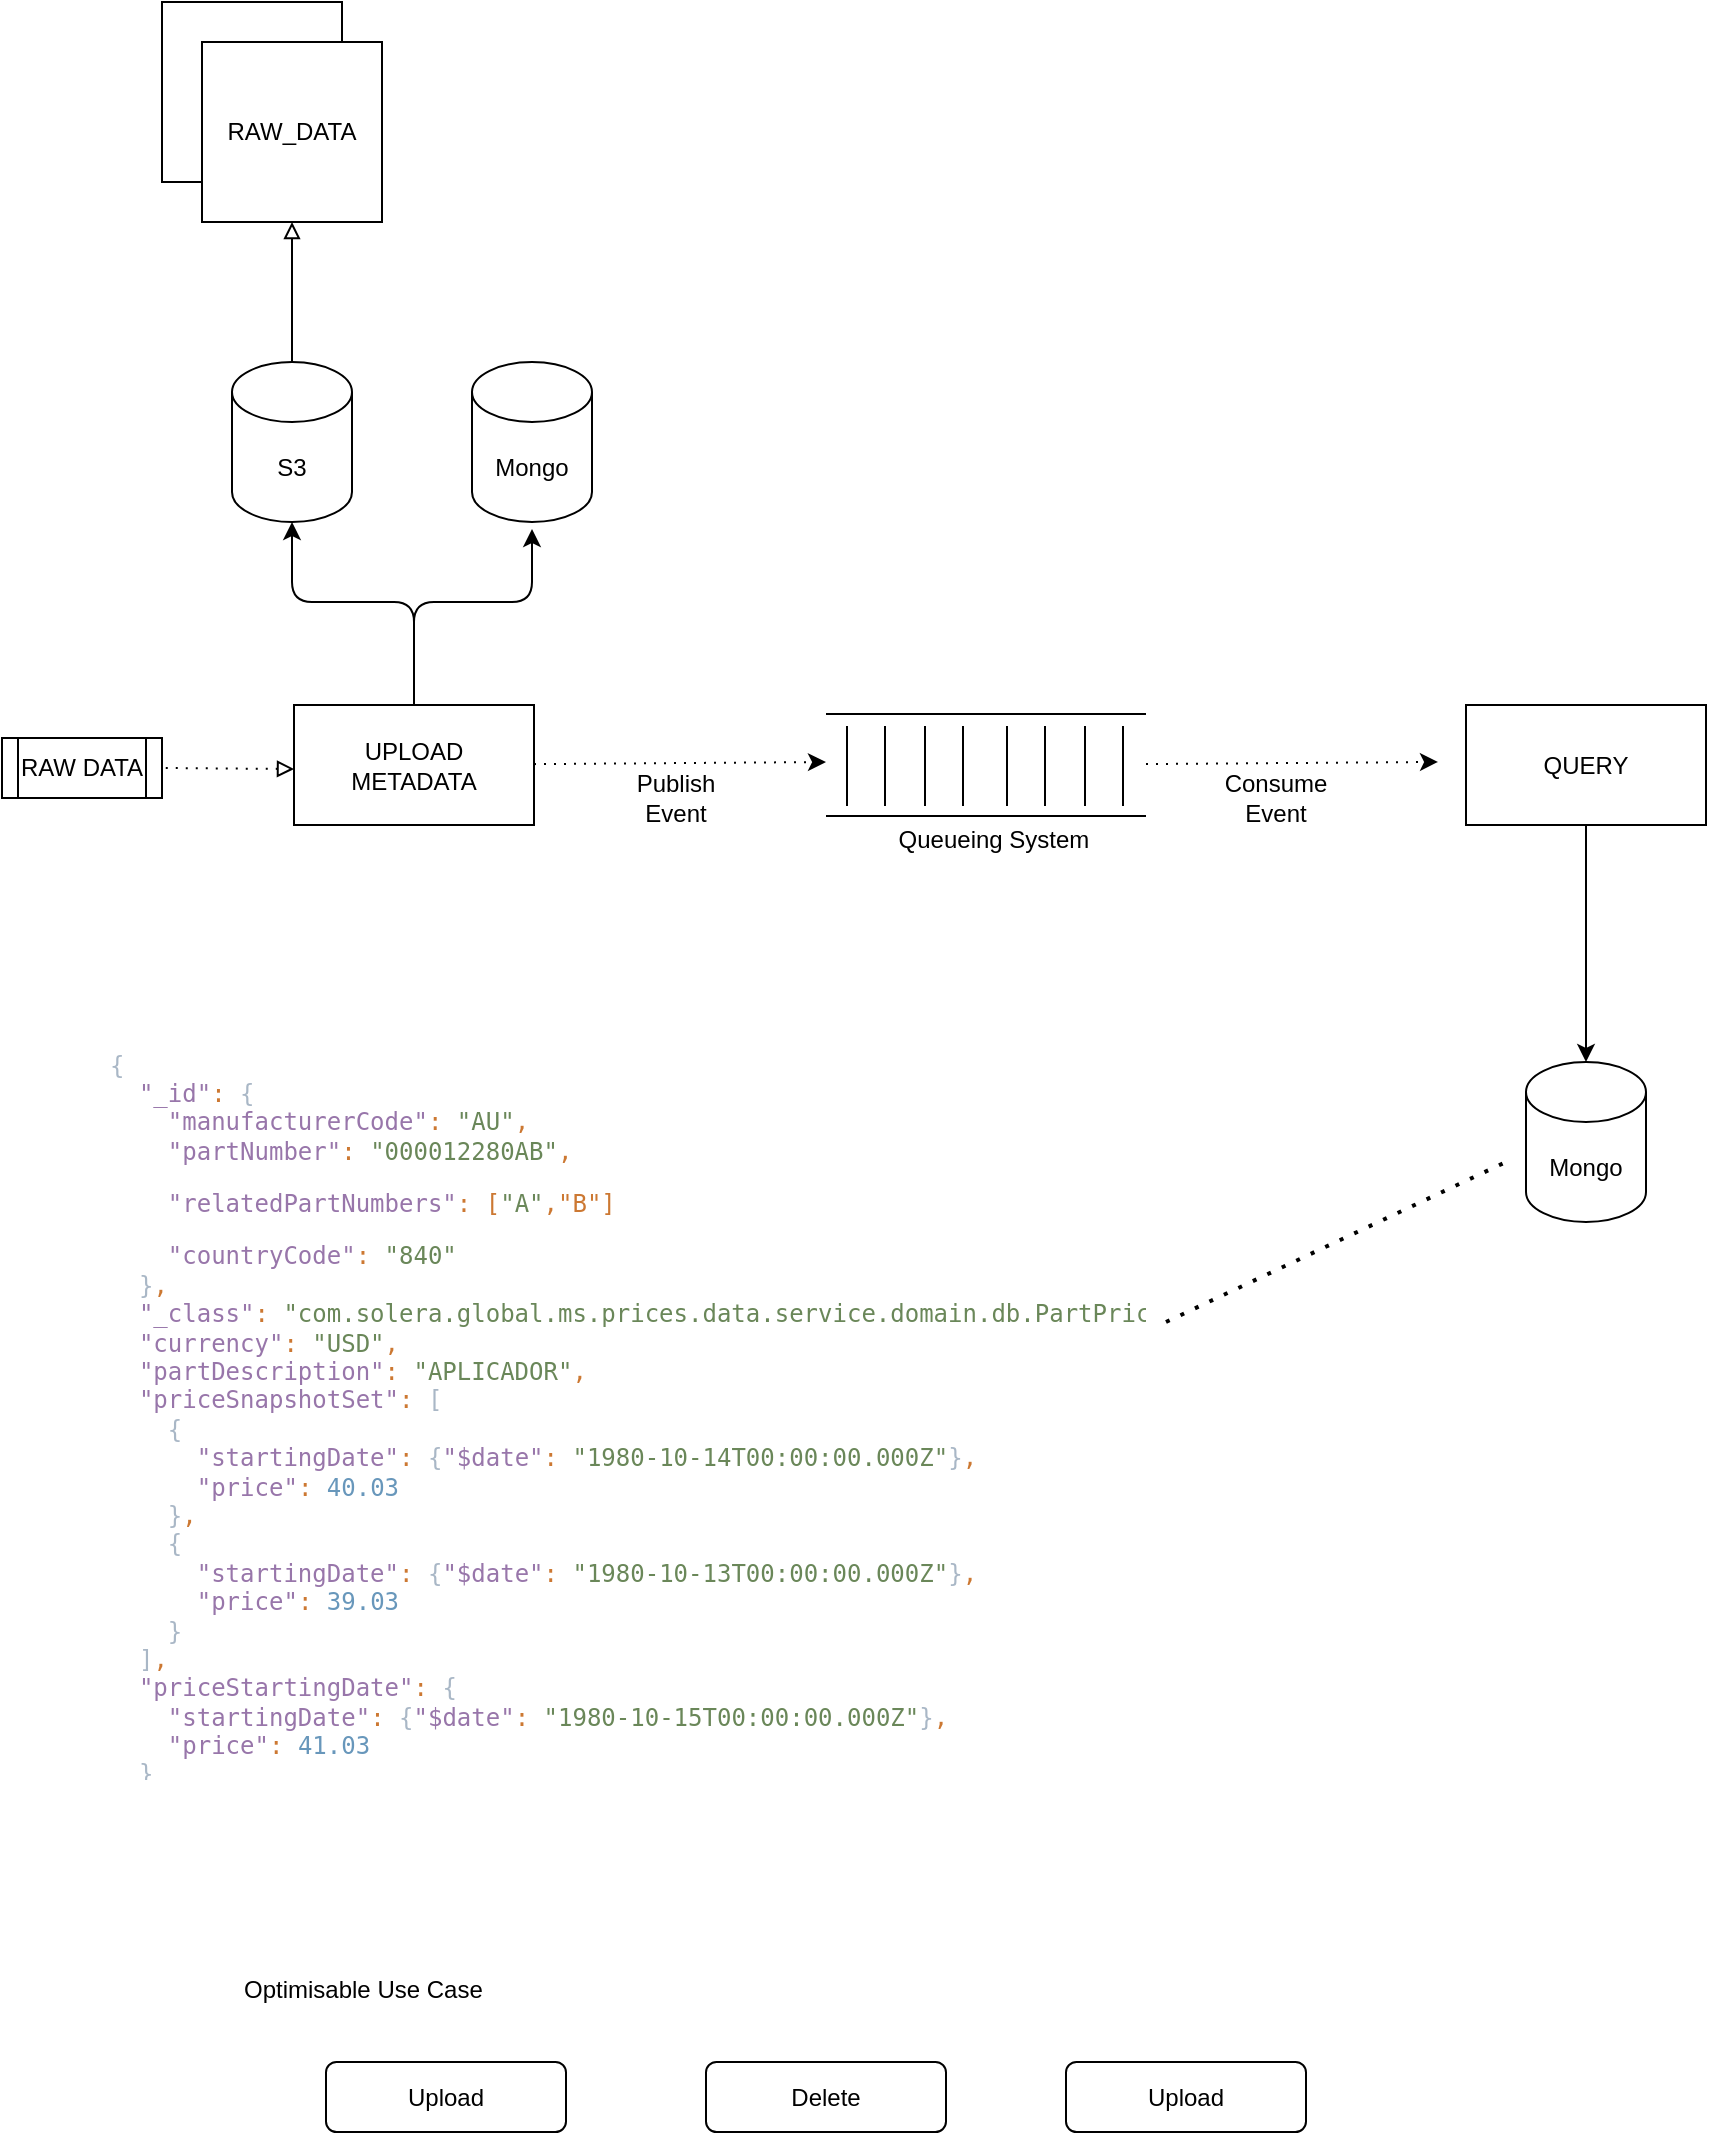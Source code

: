 <mxfile version="14.6.13" type="github">
  <diagram id="qdz5nazlIJ-NT6-yE1in" name="Page-1">
    <mxGraphModel dx="2249" dy="705" grid="1" gridSize="10" guides="1" tooltips="1" connect="1" arrows="1" fold="1" page="1" pageScale="1" pageWidth="827" pageHeight="1169" math="0" shadow="0">
      <root>
        <mxCell id="0" />
        <mxCell id="1" parent="0" />
        <mxCell id="vbaJ4i8jAPuSjdiaZYSy-3" value="Mongo" style="shape=cylinder3;whiteSpace=wrap;html=1;boundedLbl=1;backgroundOutline=1;size=15;" vertex="1" parent="1">
          <mxGeometry x="230" y="590" width="60" height="80" as="geometry" />
        </mxCell>
        <mxCell id="vbaJ4i8jAPuSjdiaZYSy-4" style="edgeStyle=orthogonalEdgeStyle;rounded=0;orthogonalLoop=1;jettySize=auto;html=1;entryX=0.5;entryY=0;entryDx=0;entryDy=0;entryPerimeter=0;" edge="1" parent="1" source="vbaJ4i8jAPuSjdiaZYSy-5" target="vbaJ4i8jAPuSjdiaZYSy-3">
          <mxGeometry relative="1" as="geometry" />
        </mxCell>
        <mxCell id="vbaJ4i8jAPuSjdiaZYSy-5" value="QUERY" style="rounded=0;whiteSpace=wrap;html=1;" vertex="1" parent="1">
          <mxGeometry x="200" y="411.5" width="120" height="60" as="geometry" />
        </mxCell>
        <mxCell id="vbaJ4i8jAPuSjdiaZYSy-7" value="" style="shape=table;html=1;whiteSpace=wrap;startSize=0;container=1;collapsible=0;childLayout=tableLayout;strokeColor=none;" vertex="1" parent="1">
          <mxGeometry x="-480" y="570" width="520" height="380" as="geometry" />
        </mxCell>
        <mxCell id="vbaJ4i8jAPuSjdiaZYSy-8" value="" style="shape=partialRectangle;html=1;whiteSpace=wrap;collapsible=0;dropTarget=0;pointerEvents=0;fillColor=none;top=0;left=0;bottom=0;right=0;points=[[0,0.5],[1,0.5]];portConstraint=eastwest;strokeColor=none;" vertex="1" parent="vbaJ4i8jAPuSjdiaZYSy-7">
          <mxGeometry width="520" height="380" as="geometry" />
        </mxCell>
        <mxCell id="vbaJ4i8jAPuSjdiaZYSy-9" value="&lt;div align=&quot;left&quot;&gt;&lt;pre style=&quot;color: rgb(169 , 183 , 198) ; font-family: &amp;#34;jetbrains mono&amp;#34; , monospace&quot;&gt;&lt;span style=&quot;background-color: transparent&quot;&gt;{&lt;br&gt;  &lt;span style=&quot;color: #9876aa&quot;&gt;&quot;_id&quot;&lt;/span&gt;&lt;span style=&quot;color: #cc7832&quot;&gt;: &lt;/span&gt;{&lt;br&gt;    &lt;span style=&quot;color: #9876aa&quot;&gt;&quot;manufacturerCode&quot;&lt;/span&gt;&lt;span style=&quot;color: #cc7832&quot;&gt;: &lt;/span&gt;&lt;span style=&quot;color: #6a8759&quot;&gt;&quot;AU&quot;&lt;/span&gt;&lt;span style=&quot;color: #cc7832&quot;&gt;,&lt;br&gt;&lt;/span&gt;&lt;span style=&quot;color: #cc7832&quot;&gt;    &lt;/span&gt;&lt;span style=&quot;color: #9876aa&quot;&gt;&quot;partNumber&quot;&lt;/span&gt;&lt;span style=&quot;color: #cc7832&quot;&gt;: &lt;/span&gt;&lt;span style=&quot;color: #6a8759&quot;&gt;&quot;000012280AB&quot;&lt;/span&gt;&lt;span style=&quot;color: #cc7832&quot;&gt;,&lt;br&gt;&lt;/span&gt;&lt;/span&gt;&lt;pre style=&quot;font-family: &amp;#34;jetbrains mono&amp;#34; , monospace&quot;&gt;&lt;span style=&quot;background-color: transparent&quot;&gt;&lt;span style=&quot;color: rgb(204 , 120 , 50)&quot;&gt;    &lt;/span&gt;&lt;span style=&quot;color: rgb(152 , 118 , 170)&quot;&gt;&quot;relatedPartNumbers&quot;&lt;/span&gt;&lt;span style=&quot;color: rgb(204 , 120 , 50)&quot;&gt;: [&lt;/span&gt;&lt;span style=&quot;color: rgb(106 , 135 , 89)&quot;&gt;&quot;A&quot;&lt;/span&gt;&lt;span style=&quot;color: rgb(204 , 120 , 50)&quot;&gt;,&quot;B&quot;]&lt;br&gt;&lt;/span&gt;&lt;/span&gt;&lt;/pre&gt;    &lt;span style=&quot;background-color: transparent ; color: rgb(152 , 118 , 170)&quot;&gt;&quot;countryCode&quot;&lt;/span&gt;&lt;span style=&quot;background-color: transparent ; color: rgb(204 , 120 , 50)&quot;&gt;: &lt;/span&gt;&lt;span style=&quot;background-color: transparent ; color: rgb(106 , 135 , 89)&quot;&gt;&quot;840&quot;&lt;/span&gt;&lt;span style=&quot;background-color: transparent&quot;&gt;&lt;span style=&quot;color: #6a8759&quot;&gt;&lt;br&gt;&lt;/span&gt;&lt;span style=&quot;color: #6a8759&quot;&gt;  &lt;/span&gt;}&lt;span style=&quot;color: #cc7832&quot;&gt;,&lt;br&gt;&lt;/span&gt;&lt;span style=&quot;color: #cc7832&quot;&gt;  &lt;/span&gt;&lt;span style=&quot;color: #9876aa&quot;&gt;&quot;_class&quot;&lt;/span&gt;&lt;span style=&quot;color: #cc7832&quot;&gt;: &lt;/span&gt;&lt;span style=&quot;color: #6a8759&quot;&gt;&quot;com.solera.global.ms.prices.data.service.domain.db.PartPrice&quot;&lt;/span&gt;&lt;span style=&quot;color: #cc7832&quot;&gt;,&lt;/span&gt;&lt;br&gt;&lt;span style=&quot;color: #cc7832&quot;&gt;&lt;/span&gt;&lt;span style=&quot;color: #cc7832&quot;&gt;  &lt;/span&gt;&lt;span style=&quot;color: #9876aa&quot;&gt;&quot;currency&quot;&lt;/span&gt;&lt;span style=&quot;color: #cc7832&quot;&gt;: &lt;/span&gt;&lt;span style=&quot;color: #6a8759&quot;&gt;&quot;USD&quot;&lt;/span&gt;&lt;span style=&quot;color: #cc7832&quot;&gt;,&lt;br&gt;&lt;/span&gt;&lt;span style=&quot;color: #cc7832&quot;&gt;  &lt;/span&gt;&lt;span style=&quot;color: #9876aa&quot;&gt;&quot;partDescription&quot;&lt;/span&gt;&lt;span style=&quot;color: #cc7832&quot;&gt;: &lt;/span&gt;&lt;span style=&quot;color: #6a8759&quot;&gt;&quot;APLICADOR&quot;&lt;/span&gt;&lt;span style=&quot;color: #cc7832&quot;&gt;,&lt;br&gt;&lt;/span&gt;&lt;span style=&quot;color: #cc7832&quot;&gt;  &lt;/span&gt;&lt;span style=&quot;color: #9876aa&quot;&gt;&quot;priceSnapshotSet&quot;&lt;/span&gt;&lt;span style=&quot;color: #cc7832&quot;&gt;: &lt;/span&gt;[&lt;br&gt;    {&lt;br&gt;      &lt;span style=&quot;color: #9876aa&quot;&gt;&quot;startingDate&quot;&lt;/span&gt;&lt;span style=&quot;color: #cc7832&quot;&gt;: &lt;/span&gt;{&lt;span style=&quot;color: #9876aa&quot;&gt;&quot;$date&quot;&lt;/span&gt;&lt;span style=&quot;color: #cc7832&quot;&gt;: &lt;/span&gt;&lt;span style=&quot;color: #6a8759&quot;&gt;&quot;1980-10-14T00:00:00.000Z&quot;&lt;/span&gt;}&lt;span style=&quot;color: #cc7832&quot;&gt;,&lt;br&gt;&lt;/span&gt;&lt;span style=&quot;color: #cc7832&quot;&gt;      &lt;/span&gt;&lt;span style=&quot;color: #9876aa&quot;&gt;&quot;price&quot;&lt;/span&gt;&lt;span style=&quot;color: #cc7832&quot;&gt;: &lt;/span&gt;&lt;span style=&quot;color: #6897bb&quot;&gt;40.03&lt;br&gt;&lt;/span&gt;&lt;span style=&quot;color: #6897bb&quot;&gt;    &lt;/span&gt;}&lt;span style=&quot;color: #cc7832&quot;&gt;,&lt;br&gt;&lt;/span&gt;&lt;span style=&quot;color: #cc7832&quot;&gt;    &lt;/span&gt;{&lt;br&gt;      &lt;span style=&quot;color: #9876aa&quot;&gt;&quot;startingDate&quot;&lt;/span&gt;&lt;span style=&quot;color: #cc7832&quot;&gt;: &lt;/span&gt;{&lt;span style=&quot;color: #9876aa&quot;&gt;&quot;$date&quot;&lt;/span&gt;&lt;span style=&quot;color: #cc7832&quot;&gt;: &lt;/span&gt;&lt;span style=&quot;color: #6a8759&quot;&gt;&quot;1980-10-13T00:00:00.000Z&quot;&lt;/span&gt;}&lt;span style=&quot;color: #cc7832&quot;&gt;,&lt;br&gt;&lt;/span&gt;&lt;span style=&quot;color: #cc7832&quot;&gt;      &lt;/span&gt;&lt;span style=&quot;color: #9876aa&quot;&gt;&quot;price&quot;&lt;/span&gt;&lt;span style=&quot;color: #cc7832&quot;&gt;: &lt;/span&gt;&lt;span style=&quot;color: #6897bb&quot;&gt;39.03&lt;br&gt;&lt;/span&gt;&lt;span style=&quot;color: #6897bb&quot;&gt;    &lt;/span&gt;}&lt;br&gt;  ]&lt;span style=&quot;color: #cc7832&quot;&gt;,&lt;br&gt;&lt;/span&gt;&lt;span style=&quot;color: #cc7832&quot;&gt;  &lt;/span&gt;&lt;span style=&quot;color: #9876aa&quot;&gt;&quot;priceStartingDate&quot;&lt;/span&gt;&lt;span style=&quot;color: #cc7832&quot;&gt;: &lt;/span&gt;{&lt;br&gt;    &lt;span style=&quot;color: #9876aa&quot;&gt;&quot;startingDate&quot;&lt;/span&gt;&lt;span style=&quot;color: #cc7832&quot;&gt;: &lt;/span&gt;{&lt;span style=&quot;color: #9876aa&quot;&gt;&quot;$date&quot;&lt;/span&gt;&lt;span style=&quot;color: #cc7832&quot;&gt;: &lt;/span&gt;&lt;span style=&quot;color: #6a8759&quot;&gt;&quot;1980-10-15T00:00:00.000Z&quot;&lt;/span&gt;}&lt;span style=&quot;color: #cc7832&quot;&gt;,&lt;br&gt;&lt;/span&gt;&lt;span style=&quot;color: #cc7832&quot;&gt;    &lt;/span&gt;&lt;span style=&quot;color: #9876aa&quot;&gt;&quot;price&quot;&lt;/span&gt;&lt;span style=&quot;color: #cc7832&quot;&gt;: &lt;/span&gt;&lt;span style=&quot;color: #6897bb&quot;&gt;41.03&lt;br&gt;&lt;/span&gt;&lt;span style=&quot;color: #6897bb&quot;&gt;  &lt;/span&gt;}&lt;br&gt;}&lt;/span&gt;&lt;/pre&gt;&lt;/div&gt;" style="shape=partialRectangle;html=1;whiteSpace=wrap;connectable=0;overflow=hidden;fillColor=none;top=0;left=0;bottom=0;right=0;align=left;strokeColor=none;" vertex="1" parent="vbaJ4i8jAPuSjdiaZYSy-8">
          <mxGeometry width="520" height="380" as="geometry" />
        </mxCell>
        <mxCell id="vbaJ4i8jAPuSjdiaZYSy-10" value="S3" style="shape=cylinder3;whiteSpace=wrap;html=1;boundedLbl=1;backgroundOutline=1;size=15;" vertex="1" parent="1">
          <mxGeometry x="-417" y="240" width="60" height="80" as="geometry" />
        </mxCell>
        <mxCell id="vbaJ4i8jAPuSjdiaZYSy-12" value="RAW DATA" style="shape=process;whiteSpace=wrap;html=1;backgroundOutline=1;" vertex="1" parent="1">
          <mxGeometry x="-532" y="428" width="80" height="30" as="geometry" />
        </mxCell>
        <mxCell id="vbaJ4i8jAPuSjdiaZYSy-14" style="edgeStyle=orthogonalEdgeStyle;rounded=1;orthogonalLoop=1;jettySize=auto;html=1;" edge="1" parent="1" source="vbaJ4i8jAPuSjdiaZYSy-15">
          <mxGeometry relative="1" as="geometry">
            <mxPoint x="-267" y="323.5" as="targetPoint" />
            <Array as="points">
              <mxPoint x="-326" y="360" />
              <mxPoint x="-267" y="360" />
            </Array>
          </mxGeometry>
        </mxCell>
        <mxCell id="_wAVI1nwW73O4hYz-oEy-28" style="rounded=1;orthogonalLoop=1;jettySize=auto;html=1;exitX=0;exitY=0.5;exitDx=0;exitDy=0;entryX=1;entryY=0.5;entryDx=0;entryDy=0;startArrow=block;startFill=0;endArrow=none;endFill=0;fillColor=#00FF80;dashed=1;dashPattern=1 4;" edge="1" parent="1" target="vbaJ4i8jAPuSjdiaZYSy-12">
          <mxGeometry relative="1" as="geometry">
            <mxPoint x="-386" y="443.5" as="sourcePoint" />
            <mxPoint x="-452" y="445" as="targetPoint" />
          </mxGeometry>
        </mxCell>
        <mxCell id="vbaJ4i8jAPuSjdiaZYSy-15" value="UPLOAD &lt;br&gt;METADATA" style="rounded=0;whiteSpace=wrap;html=1;" vertex="1" parent="1">
          <mxGeometry x="-386" y="411.5" width="120" height="60" as="geometry" />
        </mxCell>
        <mxCell id="vbaJ4i8jAPuSjdiaZYSy-16" value="&lt;div&gt;Mongo&lt;/div&gt;" style="shape=cylinder3;whiteSpace=wrap;html=1;boundedLbl=1;backgroundOutline=1;size=15;" vertex="1" parent="1">
          <mxGeometry x="-297" y="240" width="60" height="80" as="geometry" />
        </mxCell>
        <mxCell id="_wAVI1nwW73O4hYz-oEy-1" value="Upload" style="rounded=1;whiteSpace=wrap;html=1;" vertex="1" parent="1">
          <mxGeometry x="-370" y="1090" width="120" height="35" as="geometry" />
        </mxCell>
        <mxCell id="_wAVI1nwW73O4hYz-oEy-2" value="Upload" style="rounded=1;whiteSpace=wrap;html=1;" vertex="1" parent="1">
          <mxGeometry y="1090" width="120" height="35" as="geometry" />
        </mxCell>
        <mxCell id="_wAVI1nwW73O4hYz-oEy-3" value="Delete" style="rounded=1;whiteSpace=wrap;html=1;" vertex="1" parent="1">
          <mxGeometry x="-180" y="1090" width="120" height="35" as="geometry" />
        </mxCell>
        <mxCell id="_wAVI1nwW73O4hYz-oEy-17" value="" style="group" vertex="1" connectable="0" parent="1">
          <mxGeometry x="-120" y="416" width="160" height="73" as="geometry" />
        </mxCell>
        <mxCell id="_wAVI1nwW73O4hYz-oEy-15" value="" style="group" vertex="1" connectable="0" parent="_wAVI1nwW73O4hYz-oEy-17">
          <mxGeometry width="160" height="51" as="geometry" />
        </mxCell>
        <mxCell id="_wAVI1nwW73O4hYz-oEy-4" value="" style="endArrow=none;html=1;fillColor=#00FF80;" edge="1" parent="_wAVI1nwW73O4hYz-oEy-15">
          <mxGeometry width="50" height="50" relative="1" as="geometry">
            <mxPoint y="51" as="sourcePoint" />
            <mxPoint x="160" y="51" as="targetPoint" />
          </mxGeometry>
        </mxCell>
        <mxCell id="_wAVI1nwW73O4hYz-oEy-5" value="" style="endArrow=none;html=1;fillColor=#00FF80;" edge="1" parent="_wAVI1nwW73O4hYz-oEy-15">
          <mxGeometry width="50" height="50" relative="1" as="geometry">
            <mxPoint as="sourcePoint" />
            <mxPoint x="160" as="targetPoint" />
          </mxGeometry>
        </mxCell>
        <mxCell id="_wAVI1nwW73O4hYz-oEy-6" value="" style="endArrow=none;html=1;fillColor=#00FF80;" edge="1" parent="_wAVI1nwW73O4hYz-oEy-15">
          <mxGeometry width="50" height="50" relative="1" as="geometry">
            <mxPoint x="29.5" y="46" as="sourcePoint" />
            <mxPoint x="29.5" y="6" as="targetPoint" />
          </mxGeometry>
        </mxCell>
        <mxCell id="_wAVI1nwW73O4hYz-oEy-7" value="" style="endArrow=none;html=1;fillColor=#00FF80;" edge="1" parent="_wAVI1nwW73O4hYz-oEy-15">
          <mxGeometry width="50" height="50" relative="1" as="geometry">
            <mxPoint x="10.5" y="46" as="sourcePoint" />
            <mxPoint x="10.5" y="6" as="targetPoint" />
          </mxGeometry>
        </mxCell>
        <mxCell id="_wAVI1nwW73O4hYz-oEy-9" value="" style="endArrow=none;html=1;fillColor=#00FF80;" edge="1" parent="_wAVI1nwW73O4hYz-oEy-15">
          <mxGeometry width="50" height="50" relative="1" as="geometry">
            <mxPoint x="68.5" y="46" as="sourcePoint" />
            <mxPoint x="68.5" y="6" as="targetPoint" />
          </mxGeometry>
        </mxCell>
        <mxCell id="_wAVI1nwW73O4hYz-oEy-10" value="" style="endArrow=none;html=1;fillColor=#00FF80;" edge="1" parent="_wAVI1nwW73O4hYz-oEy-15">
          <mxGeometry width="50" height="50" relative="1" as="geometry">
            <mxPoint x="49.5" y="46" as="sourcePoint" />
            <mxPoint x="49.5" y="6" as="targetPoint" />
          </mxGeometry>
        </mxCell>
        <mxCell id="_wAVI1nwW73O4hYz-oEy-11" value="" style="endArrow=none;html=1;fillColor=#00FF80;" edge="1" parent="_wAVI1nwW73O4hYz-oEy-15">
          <mxGeometry width="50" height="50" relative="1" as="geometry">
            <mxPoint x="109.5" y="46" as="sourcePoint" />
            <mxPoint x="109.5" y="6" as="targetPoint" />
          </mxGeometry>
        </mxCell>
        <mxCell id="_wAVI1nwW73O4hYz-oEy-12" value="" style="endArrow=none;html=1;fillColor=#00FF80;" edge="1" parent="_wAVI1nwW73O4hYz-oEy-15">
          <mxGeometry width="50" height="50" relative="1" as="geometry">
            <mxPoint x="90.5" y="46" as="sourcePoint" />
            <mxPoint x="90.5" y="6" as="targetPoint" />
          </mxGeometry>
        </mxCell>
        <mxCell id="_wAVI1nwW73O4hYz-oEy-13" value="" style="endArrow=none;html=1;fillColor=#00FF80;" edge="1" parent="_wAVI1nwW73O4hYz-oEy-15">
          <mxGeometry width="50" height="50" relative="1" as="geometry">
            <mxPoint x="148.5" y="46" as="sourcePoint" />
            <mxPoint x="148.5" y="6" as="targetPoint" />
          </mxGeometry>
        </mxCell>
        <mxCell id="_wAVI1nwW73O4hYz-oEy-14" value="" style="endArrow=none;html=1;fillColor=#00FF80;" edge="1" parent="_wAVI1nwW73O4hYz-oEy-15">
          <mxGeometry width="50" height="50" relative="1" as="geometry">
            <mxPoint x="129.5" y="46" as="sourcePoint" />
            <mxPoint x="129.5" y="6" as="targetPoint" />
          </mxGeometry>
        </mxCell>
        <mxCell id="_wAVI1nwW73O4hYz-oEy-16" value="Queueing System" style="text;html=1;strokeColor=none;fillColor=none;align=center;verticalAlign=middle;whiteSpace=wrap;rounded=0;" vertex="1" parent="_wAVI1nwW73O4hYz-oEy-17">
          <mxGeometry x="24" y="53" width="120" height="20" as="geometry" />
        </mxCell>
        <mxCell id="_wAVI1nwW73O4hYz-oEy-19" value="" style="group" vertex="1" connectable="0" parent="1">
          <mxGeometry x="-452" y="60" width="110" height="110" as="geometry" />
        </mxCell>
        <mxCell id="vbaJ4i8jAPuSjdiaZYSy-20" value="" style="whiteSpace=wrap;html=1;aspect=fixed;" vertex="1" parent="_wAVI1nwW73O4hYz-oEy-19">
          <mxGeometry width="90" height="90" as="geometry" />
        </mxCell>
        <mxCell id="vbaJ4i8jAPuSjdiaZYSy-21" value="&lt;div&gt;RAW_DATA&lt;/div&gt;" style="whiteSpace=wrap;html=1;aspect=fixed;" vertex="1" parent="_wAVI1nwW73O4hYz-oEy-19">
          <mxGeometry x="20" y="20" width="90" height="90" as="geometry" />
        </mxCell>
        <mxCell id="_wAVI1nwW73O4hYz-oEy-25" style="edgeStyle=orthogonalEdgeStyle;rounded=0;orthogonalLoop=1;jettySize=auto;html=1;exitX=0.5;exitY=1;exitDx=0;exitDy=0;entryX=0.5;entryY=0;entryDx=0;entryDy=0;entryPerimeter=0;startArrow=block;startFill=0;endArrow=none;endFill=0;fillColor=#00FF80;" edge="1" parent="1" source="vbaJ4i8jAPuSjdiaZYSy-21" target="vbaJ4i8jAPuSjdiaZYSy-10">
          <mxGeometry relative="1" as="geometry" />
        </mxCell>
        <mxCell id="_wAVI1nwW73O4hYz-oEy-26" value="" style="endArrow=classic;html=1;fillColor=#00FF80;exitX=0.5;exitY=0;exitDx=0;exitDy=0;entryX=0.5;entryY=1;entryDx=0;entryDy=0;entryPerimeter=0;edgeStyle=orthogonalEdgeStyle;" edge="1" parent="1" source="vbaJ4i8jAPuSjdiaZYSy-15" target="vbaJ4i8jAPuSjdiaZYSy-10">
          <mxGeometry width="50" height="50" relative="1" as="geometry">
            <mxPoint x="183" y="420" as="sourcePoint" />
            <mxPoint x="233" y="370" as="targetPoint" />
            <Array as="points">
              <mxPoint x="-326" y="360" />
              <mxPoint x="-387" y="360" />
            </Array>
          </mxGeometry>
        </mxCell>
        <mxCell id="_wAVI1nwW73O4hYz-oEy-29" value="" style="endArrow=classic;html=1;dashed=1;dashPattern=1 4;fillColor=#00FF80;" edge="1" parent="1" source="vbaJ4i8jAPuSjdiaZYSy-15">
          <mxGeometry width="50" height="50" relative="1" as="geometry">
            <mxPoint x="150" y="410" as="sourcePoint" />
            <mxPoint x="-120" y="440" as="targetPoint" />
          </mxGeometry>
        </mxCell>
        <mxCell id="_wAVI1nwW73O4hYz-oEy-30" value="Publish&lt;br&gt;Event" style="text;html=1;strokeColor=none;fillColor=none;align=center;verticalAlign=middle;whiteSpace=wrap;rounded=0;" vertex="1" parent="1">
          <mxGeometry x="-220" y="444" width="50" height="27.5" as="geometry" />
        </mxCell>
        <mxCell id="_wAVI1nwW73O4hYz-oEy-31" value="" style="endArrow=classic;html=1;dashed=1;dashPattern=1 4;fillColor=#00FF80;" edge="1" parent="1">
          <mxGeometry width="50" height="50" relative="1" as="geometry">
            <mxPoint x="40" y="441.033" as="sourcePoint" />
            <mxPoint x="186" y="439.97" as="targetPoint" />
          </mxGeometry>
        </mxCell>
        <mxCell id="_wAVI1nwW73O4hYz-oEy-32" value="Consume&lt;br&gt;Event" style="text;html=1;strokeColor=none;fillColor=none;align=center;verticalAlign=middle;whiteSpace=wrap;rounded=0;" vertex="1" parent="1">
          <mxGeometry x="70" y="444" width="70" height="27.5" as="geometry" />
        </mxCell>
        <mxCell id="_wAVI1nwW73O4hYz-oEy-33" value="" style="endArrow=none;dashed=1;html=1;dashPattern=1 3;strokeWidth=2;fillColor=#00FF80;" edge="1" parent="1">
          <mxGeometry width="50" height="50" relative="1" as="geometry">
            <mxPoint x="50" y="720" as="sourcePoint" />
            <mxPoint x="220" y="640" as="targetPoint" />
          </mxGeometry>
        </mxCell>
        <mxCell id="_wAVI1nwW73O4hYz-oEy-34" value="Optimisable Use Case" style="text;strokeColor=none;fillColor=none;align=left;verticalAlign=top;spacingLeft=4;spacingRight=4;overflow=hidden;rotatable=0;points=[[0,0.5],[1,0.5]];portConstraint=eastwest;" vertex="1" parent="1">
          <mxGeometry x="-417" y="1040" width="153" height="26" as="geometry" />
        </mxCell>
      </root>
    </mxGraphModel>
  </diagram>
</mxfile>
